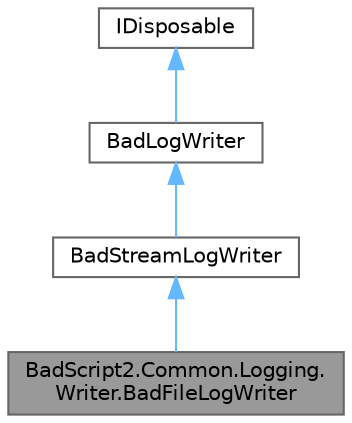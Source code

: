 digraph "BadScript2.Common.Logging.Writer.BadFileLogWriter"
{
 // LATEX_PDF_SIZE
  bgcolor="transparent";
  edge [fontname=Helvetica,fontsize=10,labelfontname=Helvetica,labelfontsize=10];
  node [fontname=Helvetica,fontsize=10,shape=box,height=0.2,width=0.4];
  Node1 [id="Node000001",label="BadScript2.Common.Logging.\lWriter.BadFileLogWriter",height=0.2,width=0.4,color="gray40", fillcolor="grey60", style="filled", fontcolor="black",tooltip="Implements a simple file writer for the log system."];
  Node2 -> Node1 [id="edge1_Node000001_Node000002",dir="back",color="steelblue1",style="solid",tooltip=" "];
  Node2 [id="Node000002",label="BadStreamLogWriter",height=0.2,width=0.4,color="gray40", fillcolor="white", style="filled",URL="$class_bad_script2_1_1_common_1_1_logging_1_1_writer_1_1_bad_stream_log_writer.html",tooltip="Implements a simple stream writer for the log system."];
  Node3 -> Node2 [id="edge2_Node000002_Node000003",dir="back",color="steelblue1",style="solid",tooltip=" "];
  Node3 [id="Node000003",label="BadLogWriter",height=0.2,width=0.4,color="gray40", fillcolor="white", style="filled",URL="$class_bad_script2_1_1_common_1_1_logging_1_1_writer_1_1_bad_log_writer.html",tooltip="Base Class of all log writers."];
  Node4 -> Node3 [id="edge3_Node000003_Node000004",dir="back",color="steelblue1",style="solid",tooltip=" "];
  Node4 [id="Node000004",label="IDisposable",height=0.2,width=0.4,color="gray40", fillcolor="white", style="filled",tooltip=" "];
}
